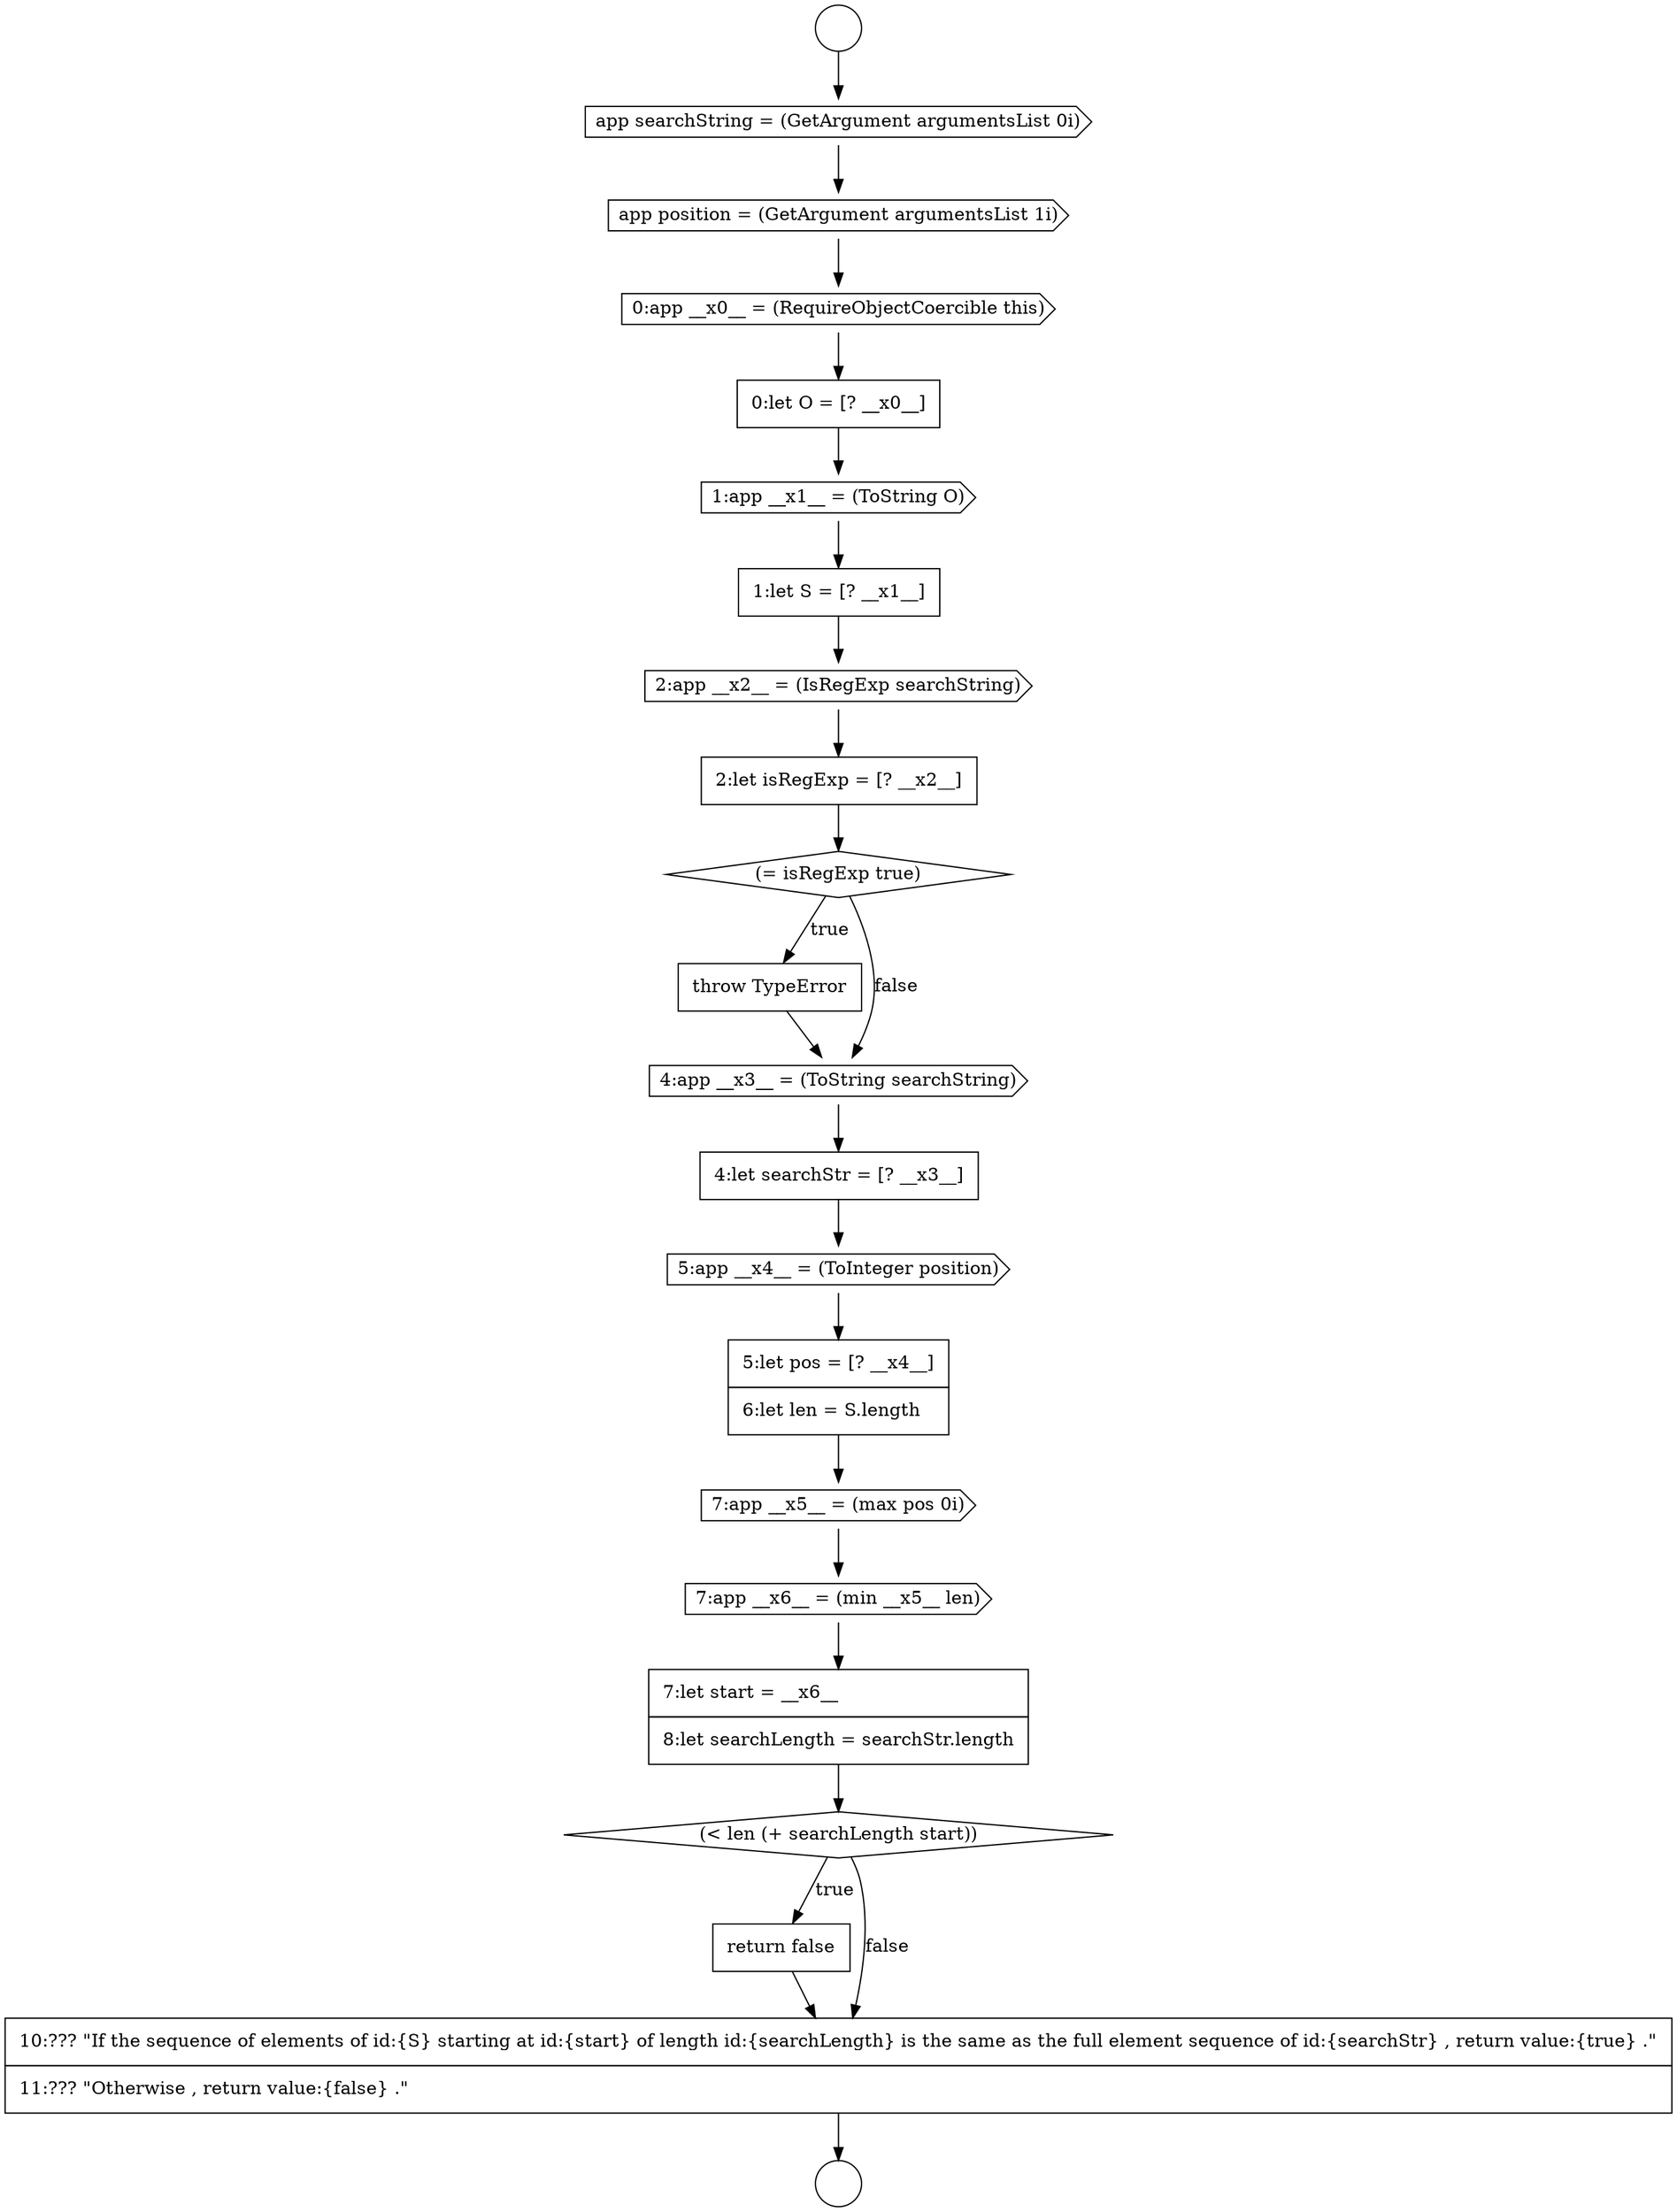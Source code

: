 digraph {
  node13199 [shape=diamond, label=<<font color="black">(= isRegExp true)</font>> color="black" fillcolor="white" style=filled]
  node13202 [shape=none, margin=0, label=<<font color="black">
    <table border="0" cellborder="1" cellspacing="0" cellpadding="10">
      <tr><td align="left">4:let searchStr = [? __x3__]</td></tr>
    </table>
  </font>> color="black" fillcolor="white" style=filled]
  node13209 [shape=none, margin=0, label=<<font color="black">
    <table border="0" cellborder="1" cellspacing="0" cellpadding="10">
      <tr><td align="left">return false</td></tr>
    </table>
  </font>> color="black" fillcolor="white" style=filled]
  node13191 [shape=cds, label=<<font color="black">app searchString = (GetArgument argumentsList 0i)</font>> color="black" fillcolor="white" style=filled]
  node13195 [shape=cds, label=<<font color="black">1:app __x1__ = (ToString O)</font>> color="black" fillcolor="white" style=filled]
  node13206 [shape=cds, label=<<font color="black">7:app __x6__ = (min __x5__ len)</font>> color="black" fillcolor="white" style=filled]
  node13200 [shape=none, margin=0, label=<<font color="black">
    <table border="0" cellborder="1" cellspacing="0" cellpadding="10">
      <tr><td align="left">throw TypeError</td></tr>
    </table>
  </font>> color="black" fillcolor="white" style=filled]
  node13190 [shape=circle label=" " color="black" fillcolor="white" style=filled]
  node13205 [shape=cds, label=<<font color="black">7:app __x5__ = (max pos 0i)</font>> color="black" fillcolor="white" style=filled]
  node13196 [shape=none, margin=0, label=<<font color="black">
    <table border="0" cellborder="1" cellspacing="0" cellpadding="10">
      <tr><td align="left">1:let S = [? __x1__]</td></tr>
    </table>
  </font>> color="black" fillcolor="white" style=filled]
  node13201 [shape=cds, label=<<font color="black">4:app __x3__ = (ToString searchString)</font>> color="black" fillcolor="white" style=filled]
  node13197 [shape=cds, label=<<font color="black">2:app __x2__ = (IsRegExp searchString)</font>> color="black" fillcolor="white" style=filled]
  node13208 [shape=diamond, label=<<font color="black">(&lt; len (+ searchLength start))</font>> color="black" fillcolor="white" style=filled]
  node13189 [shape=circle label=" " color="black" fillcolor="white" style=filled]
  node13203 [shape=cds, label=<<font color="black">5:app __x4__ = (ToInteger position)</font>> color="black" fillcolor="white" style=filled]
  node13194 [shape=none, margin=0, label=<<font color="black">
    <table border="0" cellborder="1" cellspacing="0" cellpadding="10">
      <tr><td align="left">0:let O = [? __x0__]</td></tr>
    </table>
  </font>> color="black" fillcolor="white" style=filled]
  node13210 [shape=none, margin=0, label=<<font color="black">
    <table border="0" cellborder="1" cellspacing="0" cellpadding="10">
      <tr><td align="left">10:??? &quot;If the sequence of elements of id:{S} starting at id:{start} of length id:{searchLength} is the same as the full element sequence of id:{searchStr} , return value:{true} .&quot;</td></tr>
      <tr><td align="left">11:??? &quot;Otherwise , return value:{false} .&quot;</td></tr>
    </table>
  </font>> color="black" fillcolor="white" style=filled]
  node13204 [shape=none, margin=0, label=<<font color="black">
    <table border="0" cellborder="1" cellspacing="0" cellpadding="10">
      <tr><td align="left">5:let pos = [? __x4__]</td></tr>
      <tr><td align="left">6:let len = S.length</td></tr>
    </table>
  </font>> color="black" fillcolor="white" style=filled]
  node13193 [shape=cds, label=<<font color="black">0:app __x0__ = (RequireObjectCoercible this)</font>> color="black" fillcolor="white" style=filled]
  node13198 [shape=none, margin=0, label=<<font color="black">
    <table border="0" cellborder="1" cellspacing="0" cellpadding="10">
      <tr><td align="left">2:let isRegExp = [? __x2__]</td></tr>
    </table>
  </font>> color="black" fillcolor="white" style=filled]
  node13207 [shape=none, margin=0, label=<<font color="black">
    <table border="0" cellborder="1" cellspacing="0" cellpadding="10">
      <tr><td align="left">7:let start = __x6__</td></tr>
      <tr><td align="left">8:let searchLength = searchStr.length</td></tr>
    </table>
  </font>> color="black" fillcolor="white" style=filled]
  node13192 [shape=cds, label=<<font color="black">app position = (GetArgument argumentsList 1i)</font>> color="black" fillcolor="white" style=filled]
  node13203 -> node13204 [ color="black"]
  node13200 -> node13201 [ color="black"]
  node13205 -> node13206 [ color="black"]
  node13191 -> node13192 [ color="black"]
  node13209 -> node13210 [ color="black"]
  node13189 -> node13191 [ color="black"]
  node13193 -> node13194 [ color="black"]
  node13199 -> node13200 [label=<<font color="black">true</font>> color="black"]
  node13199 -> node13201 [label=<<font color="black">false</font>> color="black"]
  node13207 -> node13208 [ color="black"]
  node13208 -> node13209 [label=<<font color="black">true</font>> color="black"]
  node13208 -> node13210 [label=<<font color="black">false</font>> color="black"]
  node13192 -> node13193 [ color="black"]
  node13210 -> node13190 [ color="black"]
  node13202 -> node13203 [ color="black"]
  node13196 -> node13197 [ color="black"]
  node13195 -> node13196 [ color="black"]
  node13198 -> node13199 [ color="black"]
  node13206 -> node13207 [ color="black"]
  node13194 -> node13195 [ color="black"]
  node13204 -> node13205 [ color="black"]
  node13201 -> node13202 [ color="black"]
  node13197 -> node13198 [ color="black"]
}
